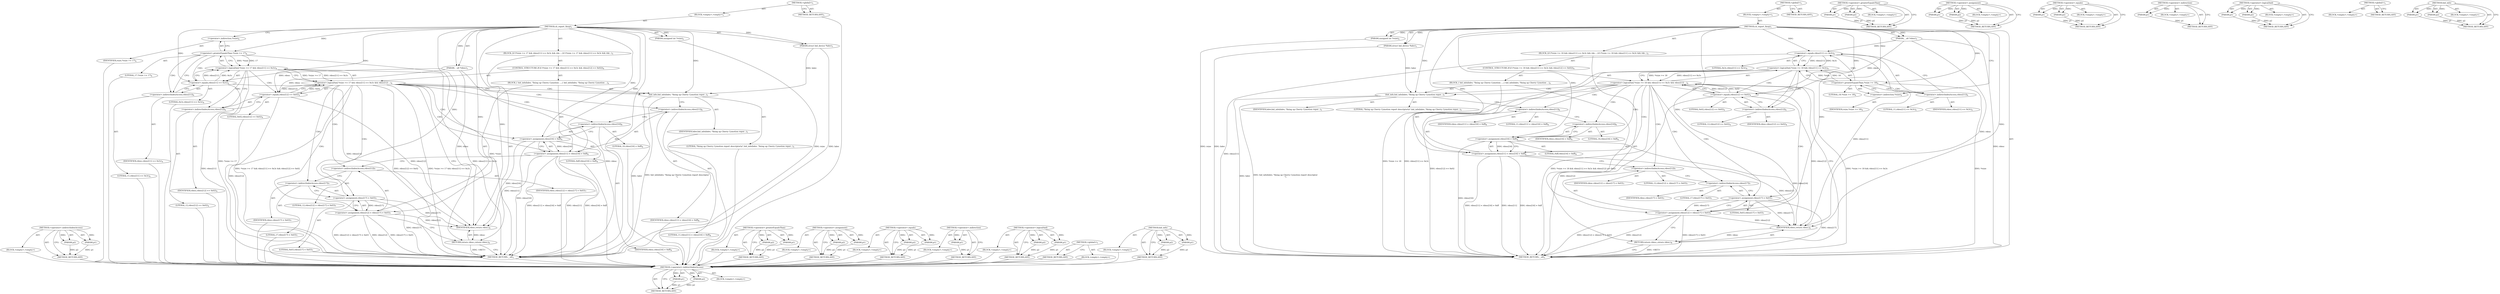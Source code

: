 digraph "hid_info" {
vulnerable_100 [label=<(METHOD,&lt;operator&gt;.indirectIndexAccess)>];
vulnerable_101 [label=<(PARAM,p1)>];
vulnerable_102 [label=<(PARAM,p2)>];
vulnerable_103 [label=<(BLOCK,&lt;empty&gt;,&lt;empty&gt;)>];
vulnerable_104 [label=<(METHOD_RETURN,ANY)>];
vulnerable_6 [label=<(METHOD,&lt;global&gt;)<SUB>1</SUB>>];
vulnerable_7 [label=<(BLOCK,&lt;empty&gt;,&lt;empty&gt;)<SUB>1</SUB>>];
vulnerable_8 [label=<(METHOD,ch_report_fixup)<SUB>1</SUB>>];
vulnerable_9 [label=<(PARAM,struct hid_device *hdev)<SUB>1</SUB>>];
vulnerable_10 [label=<(PARAM,__u8 *rdesc)<SUB>1</SUB>>];
vulnerable_11 [label=<(PARAM,unsigned int *rsize)<SUB>2</SUB>>];
vulnerable_12 [label=<(BLOCK,{
	if (*rsize &gt;= 17 &amp;&amp; rdesc[11] == 0x3c &amp;&amp; rde...,{
	if (*rsize &gt;= 17 &amp;&amp; rdesc[11] == 0x3c &amp;&amp; rde...)<SUB>3</SUB>>];
vulnerable_13 [label=<(CONTROL_STRUCTURE,IF,if (*rsize &gt;= 17 &amp;&amp; rdesc[11] == 0x3c &amp;&amp; rdesc[12] == 0x02))<SUB>4</SUB>>];
vulnerable_14 [label=<(&lt;operator&gt;.logicalAnd,*rsize &gt;= 17 &amp;&amp; rdesc[11] == 0x3c &amp;&amp; rdesc[12] ...)<SUB>4</SUB>>];
vulnerable_15 [label=<(&lt;operator&gt;.logicalAnd,*rsize &gt;= 17 &amp;&amp; rdesc[11] == 0x3c)<SUB>4</SUB>>];
vulnerable_16 [label=<(&lt;operator&gt;.greaterEqualsThan,*rsize &gt;= 17)<SUB>4</SUB>>];
vulnerable_17 [label=<(&lt;operator&gt;.indirection,*rsize)<SUB>4</SUB>>];
vulnerable_18 [label=<(IDENTIFIER,rsize,*rsize &gt;= 17)<SUB>4</SUB>>];
vulnerable_19 [label=<(LITERAL,17,*rsize &gt;= 17)<SUB>4</SUB>>];
vulnerable_20 [label=<(&lt;operator&gt;.equals,rdesc[11] == 0x3c)<SUB>4</SUB>>];
vulnerable_21 [label=<(&lt;operator&gt;.indirectIndexAccess,rdesc[11])<SUB>4</SUB>>];
vulnerable_22 [label=<(IDENTIFIER,rdesc,rdesc[11] == 0x3c)<SUB>4</SUB>>];
vulnerable_23 [label=<(LITERAL,11,rdesc[11] == 0x3c)<SUB>4</SUB>>];
vulnerable_24 [label=<(LITERAL,0x3c,rdesc[11] == 0x3c)<SUB>4</SUB>>];
vulnerable_25 [label=<(&lt;operator&gt;.equals,rdesc[12] == 0x02)<SUB>4</SUB>>];
vulnerable_26 [label=<(&lt;operator&gt;.indirectIndexAccess,rdesc[12])<SUB>4</SUB>>];
vulnerable_27 [label=<(IDENTIFIER,rdesc,rdesc[12] == 0x02)<SUB>4</SUB>>];
vulnerable_28 [label=<(LITERAL,12,rdesc[12] == 0x02)<SUB>4</SUB>>];
vulnerable_29 [label=<(LITERAL,0x02,rdesc[12] == 0x02)<SUB>4</SUB>>];
vulnerable_30 [label=<(BLOCK,{
 		hid_info(hdev, &quot;fixing up Cherry Cymotion ...,{
 		hid_info(hdev, &quot;fixing up Cherry Cymotion ...)<SUB>4</SUB>>];
vulnerable_31 [label=<(hid_info,hid_info(hdev, &quot;fixing up Cherry Cymotion repor...)<SUB>5</SUB>>];
vulnerable_32 [label=<(IDENTIFIER,hdev,hid_info(hdev, &quot;fixing up Cherry Cymotion repor...)<SUB>5</SUB>>];
vulnerable_33 [label=<(LITERAL,&quot;fixing up Cherry Cymotion report descriptor\n&quot;,hid_info(hdev, &quot;fixing up Cherry Cymotion repor...)<SUB>5</SUB>>];
vulnerable_34 [label=<(&lt;operator&gt;.assignment,rdesc[11] = rdesc[16] = 0xff)<SUB>6</SUB>>];
vulnerable_35 [label=<(&lt;operator&gt;.indirectIndexAccess,rdesc[11])<SUB>6</SUB>>];
vulnerable_36 [label=<(IDENTIFIER,rdesc,rdesc[11] = rdesc[16] = 0xff)<SUB>6</SUB>>];
vulnerable_37 [label=<(LITERAL,11,rdesc[11] = rdesc[16] = 0xff)<SUB>6</SUB>>];
vulnerable_38 [label=<(&lt;operator&gt;.assignment,rdesc[16] = 0xff)<SUB>6</SUB>>];
vulnerable_39 [label=<(&lt;operator&gt;.indirectIndexAccess,rdesc[16])<SUB>6</SUB>>];
vulnerable_40 [label=<(IDENTIFIER,rdesc,rdesc[16] = 0xff)<SUB>6</SUB>>];
vulnerable_41 [label=<(LITERAL,16,rdesc[16] = 0xff)<SUB>6</SUB>>];
vulnerable_42 [label=<(LITERAL,0xff,rdesc[16] = 0xff)<SUB>6</SUB>>];
vulnerable_43 [label=<(&lt;operator&gt;.assignment,rdesc[12] = rdesc[17] = 0x03)<SUB>7</SUB>>];
vulnerable_44 [label=<(&lt;operator&gt;.indirectIndexAccess,rdesc[12])<SUB>7</SUB>>];
vulnerable_45 [label=<(IDENTIFIER,rdesc,rdesc[12] = rdesc[17] = 0x03)<SUB>7</SUB>>];
vulnerable_46 [label=<(LITERAL,12,rdesc[12] = rdesc[17] = 0x03)<SUB>7</SUB>>];
vulnerable_47 [label=<(&lt;operator&gt;.assignment,rdesc[17] = 0x03)<SUB>7</SUB>>];
vulnerable_48 [label=<(&lt;operator&gt;.indirectIndexAccess,rdesc[17])<SUB>7</SUB>>];
vulnerable_49 [label=<(IDENTIFIER,rdesc,rdesc[17] = 0x03)<SUB>7</SUB>>];
vulnerable_50 [label=<(LITERAL,17,rdesc[17] = 0x03)<SUB>7</SUB>>];
vulnerable_51 [label=<(LITERAL,0x03,rdesc[17] = 0x03)<SUB>7</SUB>>];
vulnerable_52 [label=<(RETURN,return rdesc;,return rdesc;)<SUB>9</SUB>>];
vulnerable_53 [label=<(IDENTIFIER,rdesc,return rdesc;)<SUB>9</SUB>>];
vulnerable_54 [label=<(METHOD_RETURN,__u8)<SUB>1</SUB>>];
vulnerable_56 [label=<(METHOD_RETURN,ANY)<SUB>1</SUB>>];
vulnerable_86 [label=<(METHOD,&lt;operator&gt;.greaterEqualsThan)>];
vulnerable_87 [label=<(PARAM,p1)>];
vulnerable_88 [label=<(PARAM,p2)>];
vulnerable_89 [label=<(BLOCK,&lt;empty&gt;,&lt;empty&gt;)>];
vulnerable_90 [label=<(METHOD_RETURN,ANY)>];
vulnerable_110 [label=<(METHOD,&lt;operator&gt;.assignment)>];
vulnerable_111 [label=<(PARAM,p1)>];
vulnerable_112 [label=<(PARAM,p2)>];
vulnerable_113 [label=<(BLOCK,&lt;empty&gt;,&lt;empty&gt;)>];
vulnerable_114 [label=<(METHOD_RETURN,ANY)>];
vulnerable_95 [label=<(METHOD,&lt;operator&gt;.equals)>];
vulnerable_96 [label=<(PARAM,p1)>];
vulnerable_97 [label=<(PARAM,p2)>];
vulnerable_98 [label=<(BLOCK,&lt;empty&gt;,&lt;empty&gt;)>];
vulnerable_99 [label=<(METHOD_RETURN,ANY)>];
vulnerable_91 [label=<(METHOD,&lt;operator&gt;.indirection)>];
vulnerable_92 [label=<(PARAM,p1)>];
vulnerable_93 [label=<(BLOCK,&lt;empty&gt;,&lt;empty&gt;)>];
vulnerable_94 [label=<(METHOD_RETURN,ANY)>];
vulnerable_81 [label=<(METHOD,&lt;operator&gt;.logicalAnd)>];
vulnerable_82 [label=<(PARAM,p1)>];
vulnerable_83 [label=<(PARAM,p2)>];
vulnerable_84 [label=<(BLOCK,&lt;empty&gt;,&lt;empty&gt;)>];
vulnerable_85 [label=<(METHOD_RETURN,ANY)>];
vulnerable_75 [label=<(METHOD,&lt;global&gt;)<SUB>1</SUB>>];
vulnerable_76 [label=<(BLOCK,&lt;empty&gt;,&lt;empty&gt;)>];
vulnerable_77 [label=<(METHOD_RETURN,ANY)>];
vulnerable_105 [label=<(METHOD,hid_info)>];
vulnerable_106 [label=<(PARAM,p1)>];
vulnerable_107 [label=<(PARAM,p2)>];
vulnerable_108 [label=<(BLOCK,&lt;empty&gt;,&lt;empty&gt;)>];
vulnerable_109 [label=<(METHOD_RETURN,ANY)>];
fixed_100 [label=<(METHOD,&lt;operator&gt;.indirectIndexAccess)>];
fixed_101 [label=<(PARAM,p1)>];
fixed_102 [label=<(PARAM,p2)>];
fixed_103 [label=<(BLOCK,&lt;empty&gt;,&lt;empty&gt;)>];
fixed_104 [label=<(METHOD_RETURN,ANY)>];
fixed_6 [label=<(METHOD,&lt;global&gt;)<SUB>1</SUB>>];
fixed_7 [label=<(BLOCK,&lt;empty&gt;,&lt;empty&gt;)<SUB>1</SUB>>];
fixed_8 [label=<(METHOD,ch_report_fixup)<SUB>1</SUB>>];
fixed_9 [label=<(PARAM,struct hid_device *hdev)<SUB>1</SUB>>];
fixed_10 [label=<(PARAM,__u8 *rdesc)<SUB>1</SUB>>];
fixed_11 [label=<(PARAM,unsigned int *rsize)<SUB>2</SUB>>];
fixed_12 [label=<(BLOCK,{
	if (*rsize &gt;= 18 &amp;&amp; rdesc[11] == 0x3c &amp;&amp; rde...,{
	if (*rsize &gt;= 18 &amp;&amp; rdesc[11] == 0x3c &amp;&amp; rde...)<SUB>3</SUB>>];
fixed_13 [label=<(CONTROL_STRUCTURE,IF,if (*rsize &gt;= 18 &amp;&amp; rdesc[11] == 0x3c &amp;&amp; rdesc[12] == 0x02))<SUB>4</SUB>>];
fixed_14 [label=<(&lt;operator&gt;.logicalAnd,*rsize &gt;= 18 &amp;&amp; rdesc[11] == 0x3c &amp;&amp; rdesc[12] ...)<SUB>4</SUB>>];
fixed_15 [label=<(&lt;operator&gt;.logicalAnd,*rsize &gt;= 18 &amp;&amp; rdesc[11] == 0x3c)<SUB>4</SUB>>];
fixed_16 [label=<(&lt;operator&gt;.greaterEqualsThan,*rsize &gt;= 18)<SUB>4</SUB>>];
fixed_17 [label=<(&lt;operator&gt;.indirection,*rsize)<SUB>4</SUB>>];
fixed_18 [label=<(IDENTIFIER,rsize,*rsize &gt;= 18)<SUB>4</SUB>>];
fixed_19 [label=<(LITERAL,18,*rsize &gt;= 18)<SUB>4</SUB>>];
fixed_20 [label=<(&lt;operator&gt;.equals,rdesc[11] == 0x3c)<SUB>4</SUB>>];
fixed_21 [label=<(&lt;operator&gt;.indirectIndexAccess,rdesc[11])<SUB>4</SUB>>];
fixed_22 [label=<(IDENTIFIER,rdesc,rdesc[11] == 0x3c)<SUB>4</SUB>>];
fixed_23 [label=<(LITERAL,11,rdesc[11] == 0x3c)<SUB>4</SUB>>];
fixed_24 [label=<(LITERAL,0x3c,rdesc[11] == 0x3c)<SUB>4</SUB>>];
fixed_25 [label=<(&lt;operator&gt;.equals,rdesc[12] == 0x02)<SUB>4</SUB>>];
fixed_26 [label=<(&lt;operator&gt;.indirectIndexAccess,rdesc[12])<SUB>4</SUB>>];
fixed_27 [label=<(IDENTIFIER,rdesc,rdesc[12] == 0x02)<SUB>4</SUB>>];
fixed_28 [label=<(LITERAL,12,rdesc[12] == 0x02)<SUB>4</SUB>>];
fixed_29 [label=<(LITERAL,0x02,rdesc[12] == 0x02)<SUB>4</SUB>>];
fixed_30 [label=<(BLOCK,{
 		hid_info(hdev, &quot;fixing up Cherry Cymotion ...,{
 		hid_info(hdev, &quot;fixing up Cherry Cymotion ...)<SUB>4</SUB>>];
fixed_31 [label=<(hid_info,hid_info(hdev, &quot;fixing up Cherry Cymotion repor...)<SUB>5</SUB>>];
fixed_32 [label=<(IDENTIFIER,hdev,hid_info(hdev, &quot;fixing up Cherry Cymotion repor...)<SUB>5</SUB>>];
fixed_33 [label=<(LITERAL,&quot;fixing up Cherry Cymotion report descriptor\n&quot;,hid_info(hdev, &quot;fixing up Cherry Cymotion repor...)<SUB>5</SUB>>];
fixed_34 [label=<(&lt;operator&gt;.assignment,rdesc[11] = rdesc[16] = 0xff)<SUB>6</SUB>>];
fixed_35 [label=<(&lt;operator&gt;.indirectIndexAccess,rdesc[11])<SUB>6</SUB>>];
fixed_36 [label=<(IDENTIFIER,rdesc,rdesc[11] = rdesc[16] = 0xff)<SUB>6</SUB>>];
fixed_37 [label=<(LITERAL,11,rdesc[11] = rdesc[16] = 0xff)<SUB>6</SUB>>];
fixed_38 [label=<(&lt;operator&gt;.assignment,rdesc[16] = 0xff)<SUB>6</SUB>>];
fixed_39 [label=<(&lt;operator&gt;.indirectIndexAccess,rdesc[16])<SUB>6</SUB>>];
fixed_40 [label=<(IDENTIFIER,rdesc,rdesc[16] = 0xff)<SUB>6</SUB>>];
fixed_41 [label=<(LITERAL,16,rdesc[16] = 0xff)<SUB>6</SUB>>];
fixed_42 [label=<(LITERAL,0xff,rdesc[16] = 0xff)<SUB>6</SUB>>];
fixed_43 [label=<(&lt;operator&gt;.assignment,rdesc[12] = rdesc[17] = 0x03)<SUB>7</SUB>>];
fixed_44 [label=<(&lt;operator&gt;.indirectIndexAccess,rdesc[12])<SUB>7</SUB>>];
fixed_45 [label=<(IDENTIFIER,rdesc,rdesc[12] = rdesc[17] = 0x03)<SUB>7</SUB>>];
fixed_46 [label=<(LITERAL,12,rdesc[12] = rdesc[17] = 0x03)<SUB>7</SUB>>];
fixed_47 [label=<(&lt;operator&gt;.assignment,rdesc[17] = 0x03)<SUB>7</SUB>>];
fixed_48 [label=<(&lt;operator&gt;.indirectIndexAccess,rdesc[17])<SUB>7</SUB>>];
fixed_49 [label=<(IDENTIFIER,rdesc,rdesc[17] = 0x03)<SUB>7</SUB>>];
fixed_50 [label=<(LITERAL,17,rdesc[17] = 0x03)<SUB>7</SUB>>];
fixed_51 [label=<(LITERAL,0x03,rdesc[17] = 0x03)<SUB>7</SUB>>];
fixed_52 [label=<(RETURN,return rdesc;,return rdesc;)<SUB>9</SUB>>];
fixed_53 [label=<(IDENTIFIER,rdesc,return rdesc;)<SUB>9</SUB>>];
fixed_54 [label=<(METHOD_RETURN,__u8)<SUB>1</SUB>>];
fixed_56 [label=<(METHOD_RETURN,ANY)<SUB>1</SUB>>];
fixed_86 [label=<(METHOD,&lt;operator&gt;.greaterEqualsThan)>];
fixed_87 [label=<(PARAM,p1)>];
fixed_88 [label=<(PARAM,p2)>];
fixed_89 [label=<(BLOCK,&lt;empty&gt;,&lt;empty&gt;)>];
fixed_90 [label=<(METHOD_RETURN,ANY)>];
fixed_110 [label=<(METHOD,&lt;operator&gt;.assignment)>];
fixed_111 [label=<(PARAM,p1)>];
fixed_112 [label=<(PARAM,p2)>];
fixed_113 [label=<(BLOCK,&lt;empty&gt;,&lt;empty&gt;)>];
fixed_114 [label=<(METHOD_RETURN,ANY)>];
fixed_95 [label=<(METHOD,&lt;operator&gt;.equals)>];
fixed_96 [label=<(PARAM,p1)>];
fixed_97 [label=<(PARAM,p2)>];
fixed_98 [label=<(BLOCK,&lt;empty&gt;,&lt;empty&gt;)>];
fixed_99 [label=<(METHOD_RETURN,ANY)>];
fixed_91 [label=<(METHOD,&lt;operator&gt;.indirection)>];
fixed_92 [label=<(PARAM,p1)>];
fixed_93 [label=<(BLOCK,&lt;empty&gt;,&lt;empty&gt;)>];
fixed_94 [label=<(METHOD_RETURN,ANY)>];
fixed_81 [label=<(METHOD,&lt;operator&gt;.logicalAnd)>];
fixed_82 [label=<(PARAM,p1)>];
fixed_83 [label=<(PARAM,p2)>];
fixed_84 [label=<(BLOCK,&lt;empty&gt;,&lt;empty&gt;)>];
fixed_85 [label=<(METHOD_RETURN,ANY)>];
fixed_75 [label=<(METHOD,&lt;global&gt;)<SUB>1</SUB>>];
fixed_76 [label=<(BLOCK,&lt;empty&gt;,&lt;empty&gt;)>];
fixed_77 [label=<(METHOD_RETURN,ANY)>];
fixed_105 [label=<(METHOD,hid_info)>];
fixed_106 [label=<(PARAM,p1)>];
fixed_107 [label=<(PARAM,p2)>];
fixed_108 [label=<(BLOCK,&lt;empty&gt;,&lt;empty&gt;)>];
fixed_109 [label=<(METHOD_RETURN,ANY)>];
vulnerable_100 -> vulnerable_101  [key=0, label="AST: "];
vulnerable_100 -> vulnerable_101  [key=1, label="DDG: "];
vulnerable_100 -> vulnerable_103  [key=0, label="AST: "];
vulnerable_100 -> vulnerable_102  [key=0, label="AST: "];
vulnerable_100 -> vulnerable_102  [key=1, label="DDG: "];
vulnerable_100 -> vulnerable_104  [key=0, label="AST: "];
vulnerable_100 -> vulnerable_104  [key=1, label="CFG: "];
vulnerable_101 -> vulnerable_104  [key=0, label="DDG: p1"];
vulnerable_102 -> vulnerable_104  [key=0, label="DDG: p2"];
vulnerable_103 -> fixed_100  [key=0];
vulnerable_104 -> fixed_100  [key=0];
vulnerable_6 -> vulnerable_7  [key=0, label="AST: "];
vulnerable_6 -> vulnerable_56  [key=0, label="AST: "];
vulnerable_6 -> vulnerable_56  [key=1, label="CFG: "];
vulnerable_7 -> vulnerable_8  [key=0, label="AST: "];
vulnerable_8 -> vulnerable_9  [key=0, label="AST: "];
vulnerable_8 -> vulnerable_9  [key=1, label="DDG: "];
vulnerable_8 -> vulnerable_10  [key=0, label="AST: "];
vulnerable_8 -> vulnerable_10  [key=1, label="DDG: "];
vulnerable_8 -> vulnerable_11  [key=0, label="AST: "];
vulnerable_8 -> vulnerable_11  [key=1, label="DDG: "];
vulnerable_8 -> vulnerable_12  [key=0, label="AST: "];
vulnerable_8 -> vulnerable_54  [key=0, label="AST: "];
vulnerable_8 -> vulnerable_17  [key=0, label="CFG: "];
vulnerable_8 -> vulnerable_53  [key=0, label="DDG: "];
vulnerable_8 -> vulnerable_34  [key=0, label="DDG: "];
vulnerable_8 -> vulnerable_43  [key=0, label="DDG: "];
vulnerable_8 -> vulnerable_25  [key=0, label="DDG: "];
vulnerable_8 -> vulnerable_31  [key=0, label="DDG: "];
vulnerable_8 -> vulnerable_16  [key=0, label="DDG: "];
vulnerable_8 -> vulnerable_20  [key=0, label="DDG: "];
vulnerable_8 -> vulnerable_38  [key=0, label="DDG: "];
vulnerable_8 -> vulnerable_47  [key=0, label="DDG: "];
vulnerable_9 -> vulnerable_54  [key=0, label="DDG: hdev"];
vulnerable_9 -> vulnerable_31  [key=0, label="DDG: hdev"];
vulnerable_10 -> vulnerable_54  [key=0, label="DDG: rdesc"];
vulnerable_10 -> vulnerable_53  [key=0, label="DDG: rdesc"];
vulnerable_10 -> vulnerable_25  [key=0, label="DDG: rdesc"];
vulnerable_10 -> vulnerable_20  [key=0, label="DDG: rdesc"];
vulnerable_11 -> vulnerable_54  [key=0, label="DDG: rsize"];
vulnerable_12 -> vulnerable_13  [key=0, label="AST: "];
vulnerable_12 -> vulnerable_52  [key=0, label="AST: "];
vulnerable_13 -> vulnerable_14  [key=0, label="AST: "];
vulnerable_13 -> vulnerable_30  [key=0, label="AST: "];
vulnerable_14 -> vulnerable_15  [key=0, label="AST: "];
vulnerable_14 -> vulnerable_25  [key=0, label="AST: "];
vulnerable_14 -> vulnerable_31  [key=0, label="CFG: "];
vulnerable_14 -> vulnerable_31  [key=1, label="CDG: "];
vulnerable_14 -> vulnerable_52  [key=0, label="CFG: "];
vulnerable_14 -> vulnerable_54  [key=0, label="DDG: *rsize &gt;= 17 &amp;&amp; rdesc[11] == 0x3c"];
vulnerable_14 -> vulnerable_54  [key=1, label="DDG: rdesc[12] == 0x02"];
vulnerable_14 -> vulnerable_54  [key=2, label="DDG: *rsize &gt;= 17 &amp;&amp; rdesc[11] == 0x3c &amp;&amp; rdesc[12] == 0x02"];
vulnerable_14 -> vulnerable_47  [key=0, label="CDG: "];
vulnerable_14 -> vulnerable_34  [key=0, label="CDG: "];
vulnerable_14 -> vulnerable_48  [key=0, label="CDG: "];
vulnerable_14 -> vulnerable_38  [key=0, label="CDG: "];
vulnerable_14 -> vulnerable_44  [key=0, label="CDG: "];
vulnerable_14 -> vulnerable_35  [key=0, label="CDG: "];
vulnerable_14 -> vulnerable_39  [key=0, label="CDG: "];
vulnerable_14 -> vulnerable_43  [key=0, label="CDG: "];
vulnerable_15 -> vulnerable_16  [key=0, label="AST: "];
vulnerable_15 -> vulnerable_20  [key=0, label="AST: "];
vulnerable_15 -> vulnerable_14  [key=0, label="CFG: "];
vulnerable_15 -> vulnerable_14  [key=1, label="DDG: *rsize &gt;= 17"];
vulnerable_15 -> vulnerable_14  [key=2, label="DDG: rdesc[11] == 0x3c"];
vulnerable_15 -> vulnerable_26  [key=0, label="CFG: "];
vulnerable_15 -> vulnerable_26  [key=1, label="CDG: "];
vulnerable_15 -> vulnerable_54  [key=0, label="DDG: *rsize &gt;= 17"];
vulnerable_15 -> vulnerable_54  [key=1, label="DDG: rdesc[11] == 0x3c"];
vulnerable_15 -> vulnerable_25  [key=0, label="CDG: "];
vulnerable_16 -> vulnerable_17  [key=0, label="AST: "];
vulnerable_16 -> vulnerable_19  [key=0, label="AST: "];
vulnerable_16 -> vulnerable_15  [key=0, label="CFG: "];
vulnerable_16 -> vulnerable_15  [key=1, label="DDG: *rsize"];
vulnerable_16 -> vulnerable_15  [key=2, label="DDG: 17"];
vulnerable_16 -> vulnerable_21  [key=0, label="CFG: "];
vulnerable_16 -> vulnerable_21  [key=1, label="CDG: "];
vulnerable_16 -> vulnerable_54  [key=0, label="DDG: *rsize"];
vulnerable_16 -> vulnerable_20  [key=0, label="CDG: "];
vulnerable_17 -> vulnerable_18  [key=0, label="AST: "];
vulnerable_17 -> vulnerable_16  [key=0, label="CFG: "];
vulnerable_18 -> fixed_100  [key=0];
vulnerable_19 -> fixed_100  [key=0];
vulnerable_20 -> vulnerable_21  [key=0, label="AST: "];
vulnerable_20 -> vulnerable_24  [key=0, label="AST: "];
vulnerable_20 -> vulnerable_15  [key=0, label="CFG: "];
vulnerable_20 -> vulnerable_15  [key=1, label="DDG: rdesc[11]"];
vulnerable_20 -> vulnerable_15  [key=2, label="DDG: 0x3c"];
vulnerable_20 -> vulnerable_54  [key=0, label="DDG: rdesc[11]"];
vulnerable_20 -> vulnerable_53  [key=0, label="DDG: rdesc[11]"];
vulnerable_21 -> vulnerable_22  [key=0, label="AST: "];
vulnerable_21 -> vulnerable_23  [key=0, label="AST: "];
vulnerable_21 -> vulnerable_20  [key=0, label="CFG: "];
vulnerable_22 -> fixed_100  [key=0];
vulnerable_23 -> fixed_100  [key=0];
vulnerable_24 -> fixed_100  [key=0];
vulnerable_25 -> vulnerable_26  [key=0, label="AST: "];
vulnerable_25 -> vulnerable_29  [key=0, label="AST: "];
vulnerable_25 -> vulnerable_14  [key=0, label="CFG: "];
vulnerable_25 -> vulnerable_14  [key=1, label="DDG: rdesc[12]"];
vulnerable_25 -> vulnerable_14  [key=2, label="DDG: 0x02"];
vulnerable_25 -> vulnerable_54  [key=0, label="DDG: rdesc[12]"];
vulnerable_25 -> vulnerable_53  [key=0, label="DDG: rdesc[12]"];
vulnerable_26 -> vulnerable_27  [key=0, label="AST: "];
vulnerable_26 -> vulnerable_28  [key=0, label="AST: "];
vulnerable_26 -> vulnerable_25  [key=0, label="CFG: "];
vulnerable_27 -> fixed_100  [key=0];
vulnerable_28 -> fixed_100  [key=0];
vulnerable_29 -> fixed_100  [key=0];
vulnerable_30 -> vulnerable_31  [key=0, label="AST: "];
vulnerable_30 -> vulnerable_34  [key=0, label="AST: "];
vulnerable_30 -> vulnerable_43  [key=0, label="AST: "];
vulnerable_31 -> vulnerable_32  [key=0, label="AST: "];
vulnerable_31 -> vulnerable_33  [key=0, label="AST: "];
vulnerable_31 -> vulnerable_35  [key=0, label="CFG: "];
vulnerable_31 -> vulnerable_54  [key=0, label="DDG: hdev"];
vulnerable_31 -> vulnerable_54  [key=1, label="DDG: hid_info(hdev, &quot;fixing up Cherry Cymotion report descriptor\n&quot;)"];
vulnerable_32 -> fixed_100  [key=0];
vulnerable_33 -> fixed_100  [key=0];
vulnerable_34 -> vulnerable_35  [key=0, label="AST: "];
vulnerable_34 -> vulnerable_38  [key=0, label="AST: "];
vulnerable_34 -> vulnerable_44  [key=0, label="CFG: "];
vulnerable_34 -> vulnerable_54  [key=0, label="DDG: rdesc[11]"];
vulnerable_34 -> vulnerable_54  [key=1, label="DDG: rdesc[16] = 0xff"];
vulnerable_34 -> vulnerable_54  [key=2, label="DDG: rdesc[11] = rdesc[16] = 0xff"];
vulnerable_34 -> vulnerable_53  [key=0, label="DDG: rdesc[11]"];
vulnerable_35 -> vulnerable_36  [key=0, label="AST: "];
vulnerable_35 -> vulnerable_37  [key=0, label="AST: "];
vulnerable_35 -> vulnerable_39  [key=0, label="CFG: "];
vulnerable_36 -> fixed_100  [key=0];
vulnerable_37 -> fixed_100  [key=0];
vulnerable_38 -> vulnerable_39  [key=0, label="AST: "];
vulnerable_38 -> vulnerable_42  [key=0, label="AST: "];
vulnerable_38 -> vulnerable_34  [key=0, label="CFG: "];
vulnerable_38 -> vulnerable_34  [key=1, label="DDG: rdesc[16]"];
vulnerable_38 -> vulnerable_54  [key=0, label="DDG: rdesc[16]"];
vulnerable_38 -> vulnerable_53  [key=0, label="DDG: rdesc[16]"];
vulnerable_39 -> vulnerable_40  [key=0, label="AST: "];
vulnerable_39 -> vulnerable_41  [key=0, label="AST: "];
vulnerable_39 -> vulnerable_38  [key=0, label="CFG: "];
vulnerable_40 -> fixed_100  [key=0];
vulnerable_41 -> fixed_100  [key=0];
vulnerable_42 -> fixed_100  [key=0];
vulnerable_43 -> vulnerable_44  [key=0, label="AST: "];
vulnerable_43 -> vulnerable_47  [key=0, label="AST: "];
vulnerable_43 -> vulnerable_52  [key=0, label="CFG: "];
vulnerable_43 -> vulnerable_54  [key=0, label="DDG: rdesc[12]"];
vulnerable_43 -> vulnerable_54  [key=1, label="DDG: rdesc[17] = 0x03"];
vulnerable_43 -> vulnerable_54  [key=2, label="DDG: rdesc[12] = rdesc[17] = 0x03"];
vulnerable_43 -> vulnerable_53  [key=0, label="DDG: rdesc[12]"];
vulnerable_44 -> vulnerable_45  [key=0, label="AST: "];
vulnerable_44 -> vulnerable_46  [key=0, label="AST: "];
vulnerable_44 -> vulnerable_48  [key=0, label="CFG: "];
vulnerable_45 -> fixed_100  [key=0];
vulnerable_46 -> fixed_100  [key=0];
vulnerable_47 -> vulnerable_48  [key=0, label="AST: "];
vulnerable_47 -> vulnerable_51  [key=0, label="AST: "];
vulnerable_47 -> vulnerable_43  [key=0, label="CFG: "];
vulnerable_47 -> vulnerable_43  [key=1, label="DDG: rdesc[17]"];
vulnerable_47 -> vulnerable_54  [key=0, label="DDG: rdesc[17]"];
vulnerable_47 -> vulnerable_53  [key=0, label="DDG: rdesc[17]"];
vulnerable_48 -> vulnerable_49  [key=0, label="AST: "];
vulnerable_48 -> vulnerable_50  [key=0, label="AST: "];
vulnerable_48 -> vulnerable_47  [key=0, label="CFG: "];
vulnerable_49 -> fixed_100  [key=0];
vulnerable_50 -> fixed_100  [key=0];
vulnerable_51 -> fixed_100  [key=0];
vulnerable_52 -> vulnerable_53  [key=0, label="AST: "];
vulnerable_52 -> vulnerable_54  [key=0, label="CFG: "];
vulnerable_52 -> vulnerable_54  [key=1, label="DDG: &lt;RET&gt;"];
vulnerable_53 -> vulnerable_52  [key=0, label="DDG: rdesc"];
vulnerable_54 -> fixed_100  [key=0];
vulnerable_56 -> fixed_100  [key=0];
vulnerable_86 -> vulnerable_87  [key=0, label="AST: "];
vulnerable_86 -> vulnerable_87  [key=1, label="DDG: "];
vulnerable_86 -> vulnerable_89  [key=0, label="AST: "];
vulnerable_86 -> vulnerable_88  [key=0, label="AST: "];
vulnerable_86 -> vulnerable_88  [key=1, label="DDG: "];
vulnerable_86 -> vulnerable_90  [key=0, label="AST: "];
vulnerable_86 -> vulnerable_90  [key=1, label="CFG: "];
vulnerable_87 -> vulnerable_90  [key=0, label="DDG: p1"];
vulnerable_88 -> vulnerable_90  [key=0, label="DDG: p2"];
vulnerable_89 -> fixed_100  [key=0];
vulnerable_90 -> fixed_100  [key=0];
vulnerable_110 -> vulnerable_111  [key=0, label="AST: "];
vulnerable_110 -> vulnerable_111  [key=1, label="DDG: "];
vulnerable_110 -> vulnerable_113  [key=0, label="AST: "];
vulnerable_110 -> vulnerable_112  [key=0, label="AST: "];
vulnerable_110 -> vulnerable_112  [key=1, label="DDG: "];
vulnerable_110 -> vulnerable_114  [key=0, label="AST: "];
vulnerable_110 -> vulnerable_114  [key=1, label="CFG: "];
vulnerable_111 -> vulnerable_114  [key=0, label="DDG: p1"];
vulnerable_112 -> vulnerable_114  [key=0, label="DDG: p2"];
vulnerable_113 -> fixed_100  [key=0];
vulnerable_114 -> fixed_100  [key=0];
vulnerable_95 -> vulnerable_96  [key=0, label="AST: "];
vulnerable_95 -> vulnerable_96  [key=1, label="DDG: "];
vulnerable_95 -> vulnerable_98  [key=0, label="AST: "];
vulnerable_95 -> vulnerable_97  [key=0, label="AST: "];
vulnerable_95 -> vulnerable_97  [key=1, label="DDG: "];
vulnerable_95 -> vulnerable_99  [key=0, label="AST: "];
vulnerable_95 -> vulnerable_99  [key=1, label="CFG: "];
vulnerable_96 -> vulnerable_99  [key=0, label="DDG: p1"];
vulnerable_97 -> vulnerable_99  [key=0, label="DDG: p2"];
vulnerable_98 -> fixed_100  [key=0];
vulnerable_99 -> fixed_100  [key=0];
vulnerable_91 -> vulnerable_92  [key=0, label="AST: "];
vulnerable_91 -> vulnerable_92  [key=1, label="DDG: "];
vulnerable_91 -> vulnerable_93  [key=0, label="AST: "];
vulnerable_91 -> vulnerable_94  [key=0, label="AST: "];
vulnerable_91 -> vulnerable_94  [key=1, label="CFG: "];
vulnerable_92 -> vulnerable_94  [key=0, label="DDG: p1"];
vulnerable_93 -> fixed_100  [key=0];
vulnerable_94 -> fixed_100  [key=0];
vulnerable_81 -> vulnerable_82  [key=0, label="AST: "];
vulnerable_81 -> vulnerable_82  [key=1, label="DDG: "];
vulnerable_81 -> vulnerable_84  [key=0, label="AST: "];
vulnerable_81 -> vulnerable_83  [key=0, label="AST: "];
vulnerable_81 -> vulnerable_83  [key=1, label="DDG: "];
vulnerable_81 -> vulnerable_85  [key=0, label="AST: "];
vulnerable_81 -> vulnerable_85  [key=1, label="CFG: "];
vulnerable_82 -> vulnerable_85  [key=0, label="DDG: p1"];
vulnerable_83 -> vulnerable_85  [key=0, label="DDG: p2"];
vulnerable_84 -> fixed_100  [key=0];
vulnerable_85 -> fixed_100  [key=0];
vulnerable_75 -> vulnerable_76  [key=0, label="AST: "];
vulnerable_75 -> vulnerable_77  [key=0, label="AST: "];
vulnerable_75 -> vulnerable_77  [key=1, label="CFG: "];
vulnerable_76 -> fixed_100  [key=0];
vulnerable_77 -> fixed_100  [key=0];
vulnerable_105 -> vulnerable_106  [key=0, label="AST: "];
vulnerable_105 -> vulnerable_106  [key=1, label="DDG: "];
vulnerable_105 -> vulnerable_108  [key=0, label="AST: "];
vulnerable_105 -> vulnerable_107  [key=0, label="AST: "];
vulnerable_105 -> vulnerable_107  [key=1, label="DDG: "];
vulnerable_105 -> vulnerable_109  [key=0, label="AST: "];
vulnerable_105 -> vulnerable_109  [key=1, label="CFG: "];
vulnerable_106 -> vulnerable_109  [key=0, label="DDG: p1"];
vulnerable_107 -> vulnerable_109  [key=0, label="DDG: p2"];
vulnerable_108 -> fixed_100  [key=0];
vulnerable_109 -> fixed_100  [key=0];
fixed_100 -> fixed_101  [key=0, label="AST: "];
fixed_100 -> fixed_101  [key=1, label="DDG: "];
fixed_100 -> fixed_103  [key=0, label="AST: "];
fixed_100 -> fixed_102  [key=0, label="AST: "];
fixed_100 -> fixed_102  [key=1, label="DDG: "];
fixed_100 -> fixed_104  [key=0, label="AST: "];
fixed_100 -> fixed_104  [key=1, label="CFG: "];
fixed_101 -> fixed_104  [key=0, label="DDG: p1"];
fixed_102 -> fixed_104  [key=0, label="DDG: p2"];
fixed_6 -> fixed_7  [key=0, label="AST: "];
fixed_6 -> fixed_56  [key=0, label="AST: "];
fixed_6 -> fixed_56  [key=1, label="CFG: "];
fixed_7 -> fixed_8  [key=0, label="AST: "];
fixed_8 -> fixed_9  [key=0, label="AST: "];
fixed_8 -> fixed_9  [key=1, label="DDG: "];
fixed_8 -> fixed_10  [key=0, label="AST: "];
fixed_8 -> fixed_10  [key=1, label="DDG: "];
fixed_8 -> fixed_11  [key=0, label="AST: "];
fixed_8 -> fixed_11  [key=1, label="DDG: "];
fixed_8 -> fixed_12  [key=0, label="AST: "];
fixed_8 -> fixed_54  [key=0, label="AST: "];
fixed_8 -> fixed_17  [key=0, label="CFG: "];
fixed_8 -> fixed_53  [key=0, label="DDG: "];
fixed_8 -> fixed_34  [key=0, label="DDG: "];
fixed_8 -> fixed_43  [key=0, label="DDG: "];
fixed_8 -> fixed_25  [key=0, label="DDG: "];
fixed_8 -> fixed_31  [key=0, label="DDG: "];
fixed_8 -> fixed_16  [key=0, label="DDG: "];
fixed_8 -> fixed_20  [key=0, label="DDG: "];
fixed_8 -> fixed_38  [key=0, label="DDG: "];
fixed_8 -> fixed_47  [key=0, label="DDG: "];
fixed_9 -> fixed_54  [key=0, label="DDG: hdev"];
fixed_9 -> fixed_31  [key=0, label="DDG: hdev"];
fixed_10 -> fixed_54  [key=0, label="DDG: rdesc"];
fixed_10 -> fixed_53  [key=0, label="DDG: rdesc"];
fixed_10 -> fixed_25  [key=0, label="DDG: rdesc"];
fixed_10 -> fixed_20  [key=0, label="DDG: rdesc"];
fixed_11 -> fixed_54  [key=0, label="DDG: rsize"];
fixed_12 -> fixed_13  [key=0, label="AST: "];
fixed_12 -> fixed_52  [key=0, label="AST: "];
fixed_13 -> fixed_14  [key=0, label="AST: "];
fixed_13 -> fixed_30  [key=0, label="AST: "];
fixed_14 -> fixed_15  [key=0, label="AST: "];
fixed_14 -> fixed_25  [key=0, label="AST: "];
fixed_14 -> fixed_31  [key=0, label="CFG: "];
fixed_14 -> fixed_31  [key=1, label="CDG: "];
fixed_14 -> fixed_52  [key=0, label="CFG: "];
fixed_14 -> fixed_54  [key=0, label="DDG: *rsize &gt;= 18 &amp;&amp; rdesc[11] == 0x3c"];
fixed_14 -> fixed_54  [key=1, label="DDG: rdesc[12] == 0x02"];
fixed_14 -> fixed_54  [key=2, label="DDG: *rsize &gt;= 18 &amp;&amp; rdesc[11] == 0x3c &amp;&amp; rdesc[12] == 0x02"];
fixed_14 -> fixed_47  [key=0, label="CDG: "];
fixed_14 -> fixed_34  [key=0, label="CDG: "];
fixed_14 -> fixed_48  [key=0, label="CDG: "];
fixed_14 -> fixed_38  [key=0, label="CDG: "];
fixed_14 -> fixed_44  [key=0, label="CDG: "];
fixed_14 -> fixed_35  [key=0, label="CDG: "];
fixed_14 -> fixed_39  [key=0, label="CDG: "];
fixed_14 -> fixed_43  [key=0, label="CDG: "];
fixed_15 -> fixed_16  [key=0, label="AST: "];
fixed_15 -> fixed_20  [key=0, label="AST: "];
fixed_15 -> fixed_14  [key=0, label="CFG: "];
fixed_15 -> fixed_14  [key=1, label="DDG: *rsize &gt;= 18"];
fixed_15 -> fixed_14  [key=2, label="DDG: rdesc[11] == 0x3c"];
fixed_15 -> fixed_26  [key=0, label="CFG: "];
fixed_15 -> fixed_26  [key=1, label="CDG: "];
fixed_15 -> fixed_54  [key=0, label="DDG: *rsize &gt;= 18"];
fixed_15 -> fixed_54  [key=1, label="DDG: rdesc[11] == 0x3c"];
fixed_15 -> fixed_25  [key=0, label="CDG: "];
fixed_16 -> fixed_17  [key=0, label="AST: "];
fixed_16 -> fixed_19  [key=0, label="AST: "];
fixed_16 -> fixed_15  [key=0, label="CFG: "];
fixed_16 -> fixed_15  [key=1, label="DDG: *rsize"];
fixed_16 -> fixed_15  [key=2, label="DDG: 18"];
fixed_16 -> fixed_21  [key=0, label="CFG: "];
fixed_16 -> fixed_21  [key=1, label="CDG: "];
fixed_16 -> fixed_54  [key=0, label="DDG: *rsize"];
fixed_16 -> fixed_20  [key=0, label="CDG: "];
fixed_17 -> fixed_18  [key=0, label="AST: "];
fixed_17 -> fixed_16  [key=0, label="CFG: "];
fixed_20 -> fixed_21  [key=0, label="AST: "];
fixed_20 -> fixed_24  [key=0, label="AST: "];
fixed_20 -> fixed_15  [key=0, label="CFG: "];
fixed_20 -> fixed_15  [key=1, label="DDG: rdesc[11]"];
fixed_20 -> fixed_15  [key=2, label="DDG: 0x3c"];
fixed_20 -> fixed_54  [key=0, label="DDG: rdesc[11]"];
fixed_20 -> fixed_53  [key=0, label="DDG: rdesc[11]"];
fixed_21 -> fixed_22  [key=0, label="AST: "];
fixed_21 -> fixed_23  [key=0, label="AST: "];
fixed_21 -> fixed_20  [key=0, label="CFG: "];
fixed_25 -> fixed_26  [key=0, label="AST: "];
fixed_25 -> fixed_29  [key=0, label="AST: "];
fixed_25 -> fixed_14  [key=0, label="CFG: "];
fixed_25 -> fixed_14  [key=1, label="DDG: rdesc[12]"];
fixed_25 -> fixed_14  [key=2, label="DDG: 0x02"];
fixed_25 -> fixed_54  [key=0, label="DDG: rdesc[12]"];
fixed_25 -> fixed_53  [key=0, label="DDG: rdesc[12]"];
fixed_26 -> fixed_27  [key=0, label="AST: "];
fixed_26 -> fixed_28  [key=0, label="AST: "];
fixed_26 -> fixed_25  [key=0, label="CFG: "];
fixed_30 -> fixed_31  [key=0, label="AST: "];
fixed_30 -> fixed_34  [key=0, label="AST: "];
fixed_30 -> fixed_43  [key=0, label="AST: "];
fixed_31 -> fixed_32  [key=0, label="AST: "];
fixed_31 -> fixed_33  [key=0, label="AST: "];
fixed_31 -> fixed_35  [key=0, label="CFG: "];
fixed_31 -> fixed_54  [key=0, label="DDG: hdev"];
fixed_31 -> fixed_54  [key=1, label="DDG: hid_info(hdev, &quot;fixing up Cherry Cymotion report descriptor\n&quot;)"];
fixed_34 -> fixed_35  [key=0, label="AST: "];
fixed_34 -> fixed_38  [key=0, label="AST: "];
fixed_34 -> fixed_44  [key=0, label="CFG: "];
fixed_34 -> fixed_54  [key=0, label="DDG: rdesc[11]"];
fixed_34 -> fixed_54  [key=1, label="DDG: rdesc[16] = 0xff"];
fixed_34 -> fixed_54  [key=2, label="DDG: rdesc[11] = rdesc[16] = 0xff"];
fixed_34 -> fixed_53  [key=0, label="DDG: rdesc[11]"];
fixed_35 -> fixed_36  [key=0, label="AST: "];
fixed_35 -> fixed_37  [key=0, label="AST: "];
fixed_35 -> fixed_39  [key=0, label="CFG: "];
fixed_38 -> fixed_39  [key=0, label="AST: "];
fixed_38 -> fixed_42  [key=0, label="AST: "];
fixed_38 -> fixed_34  [key=0, label="CFG: "];
fixed_38 -> fixed_34  [key=1, label="DDG: rdesc[16]"];
fixed_38 -> fixed_54  [key=0, label="DDG: rdesc[16]"];
fixed_38 -> fixed_53  [key=0, label="DDG: rdesc[16]"];
fixed_39 -> fixed_40  [key=0, label="AST: "];
fixed_39 -> fixed_41  [key=0, label="AST: "];
fixed_39 -> fixed_38  [key=0, label="CFG: "];
fixed_43 -> fixed_44  [key=0, label="AST: "];
fixed_43 -> fixed_47  [key=0, label="AST: "];
fixed_43 -> fixed_52  [key=0, label="CFG: "];
fixed_43 -> fixed_54  [key=0, label="DDG: rdesc[12]"];
fixed_43 -> fixed_54  [key=1, label="DDG: rdesc[17] = 0x03"];
fixed_43 -> fixed_54  [key=2, label="DDG: rdesc[12] = rdesc[17] = 0x03"];
fixed_43 -> fixed_53  [key=0, label="DDG: rdesc[12]"];
fixed_44 -> fixed_45  [key=0, label="AST: "];
fixed_44 -> fixed_46  [key=0, label="AST: "];
fixed_44 -> fixed_48  [key=0, label="CFG: "];
fixed_47 -> fixed_48  [key=0, label="AST: "];
fixed_47 -> fixed_51  [key=0, label="AST: "];
fixed_47 -> fixed_43  [key=0, label="CFG: "];
fixed_47 -> fixed_43  [key=1, label="DDG: rdesc[17]"];
fixed_47 -> fixed_54  [key=0, label="DDG: rdesc[17]"];
fixed_47 -> fixed_53  [key=0, label="DDG: rdesc[17]"];
fixed_48 -> fixed_49  [key=0, label="AST: "];
fixed_48 -> fixed_50  [key=0, label="AST: "];
fixed_48 -> fixed_47  [key=0, label="CFG: "];
fixed_52 -> fixed_53  [key=0, label="AST: "];
fixed_52 -> fixed_54  [key=0, label="CFG: "];
fixed_52 -> fixed_54  [key=1, label="DDG: &lt;RET&gt;"];
fixed_53 -> fixed_52  [key=0, label="DDG: rdesc"];
fixed_86 -> fixed_87  [key=0, label="AST: "];
fixed_86 -> fixed_87  [key=1, label="DDG: "];
fixed_86 -> fixed_89  [key=0, label="AST: "];
fixed_86 -> fixed_88  [key=0, label="AST: "];
fixed_86 -> fixed_88  [key=1, label="DDG: "];
fixed_86 -> fixed_90  [key=0, label="AST: "];
fixed_86 -> fixed_90  [key=1, label="CFG: "];
fixed_87 -> fixed_90  [key=0, label="DDG: p1"];
fixed_88 -> fixed_90  [key=0, label="DDG: p2"];
fixed_110 -> fixed_111  [key=0, label="AST: "];
fixed_110 -> fixed_111  [key=1, label="DDG: "];
fixed_110 -> fixed_113  [key=0, label="AST: "];
fixed_110 -> fixed_112  [key=0, label="AST: "];
fixed_110 -> fixed_112  [key=1, label="DDG: "];
fixed_110 -> fixed_114  [key=0, label="AST: "];
fixed_110 -> fixed_114  [key=1, label="CFG: "];
fixed_111 -> fixed_114  [key=0, label="DDG: p1"];
fixed_112 -> fixed_114  [key=0, label="DDG: p2"];
fixed_95 -> fixed_96  [key=0, label="AST: "];
fixed_95 -> fixed_96  [key=1, label="DDG: "];
fixed_95 -> fixed_98  [key=0, label="AST: "];
fixed_95 -> fixed_97  [key=0, label="AST: "];
fixed_95 -> fixed_97  [key=1, label="DDG: "];
fixed_95 -> fixed_99  [key=0, label="AST: "];
fixed_95 -> fixed_99  [key=1, label="CFG: "];
fixed_96 -> fixed_99  [key=0, label="DDG: p1"];
fixed_97 -> fixed_99  [key=0, label="DDG: p2"];
fixed_91 -> fixed_92  [key=0, label="AST: "];
fixed_91 -> fixed_92  [key=1, label="DDG: "];
fixed_91 -> fixed_93  [key=0, label="AST: "];
fixed_91 -> fixed_94  [key=0, label="AST: "];
fixed_91 -> fixed_94  [key=1, label="CFG: "];
fixed_92 -> fixed_94  [key=0, label="DDG: p1"];
fixed_81 -> fixed_82  [key=0, label="AST: "];
fixed_81 -> fixed_82  [key=1, label="DDG: "];
fixed_81 -> fixed_84  [key=0, label="AST: "];
fixed_81 -> fixed_83  [key=0, label="AST: "];
fixed_81 -> fixed_83  [key=1, label="DDG: "];
fixed_81 -> fixed_85  [key=0, label="AST: "];
fixed_81 -> fixed_85  [key=1, label="CFG: "];
fixed_82 -> fixed_85  [key=0, label="DDG: p1"];
fixed_83 -> fixed_85  [key=0, label="DDG: p2"];
fixed_75 -> fixed_76  [key=0, label="AST: "];
fixed_75 -> fixed_77  [key=0, label="AST: "];
fixed_75 -> fixed_77  [key=1, label="CFG: "];
fixed_105 -> fixed_106  [key=0, label="AST: "];
fixed_105 -> fixed_106  [key=1, label="DDG: "];
fixed_105 -> fixed_108  [key=0, label="AST: "];
fixed_105 -> fixed_107  [key=0, label="AST: "];
fixed_105 -> fixed_107  [key=1, label="DDG: "];
fixed_105 -> fixed_109  [key=0, label="AST: "];
fixed_105 -> fixed_109  [key=1, label="CFG: "];
fixed_106 -> fixed_109  [key=0, label="DDG: p1"];
fixed_107 -> fixed_109  [key=0, label="DDG: p2"];
}
